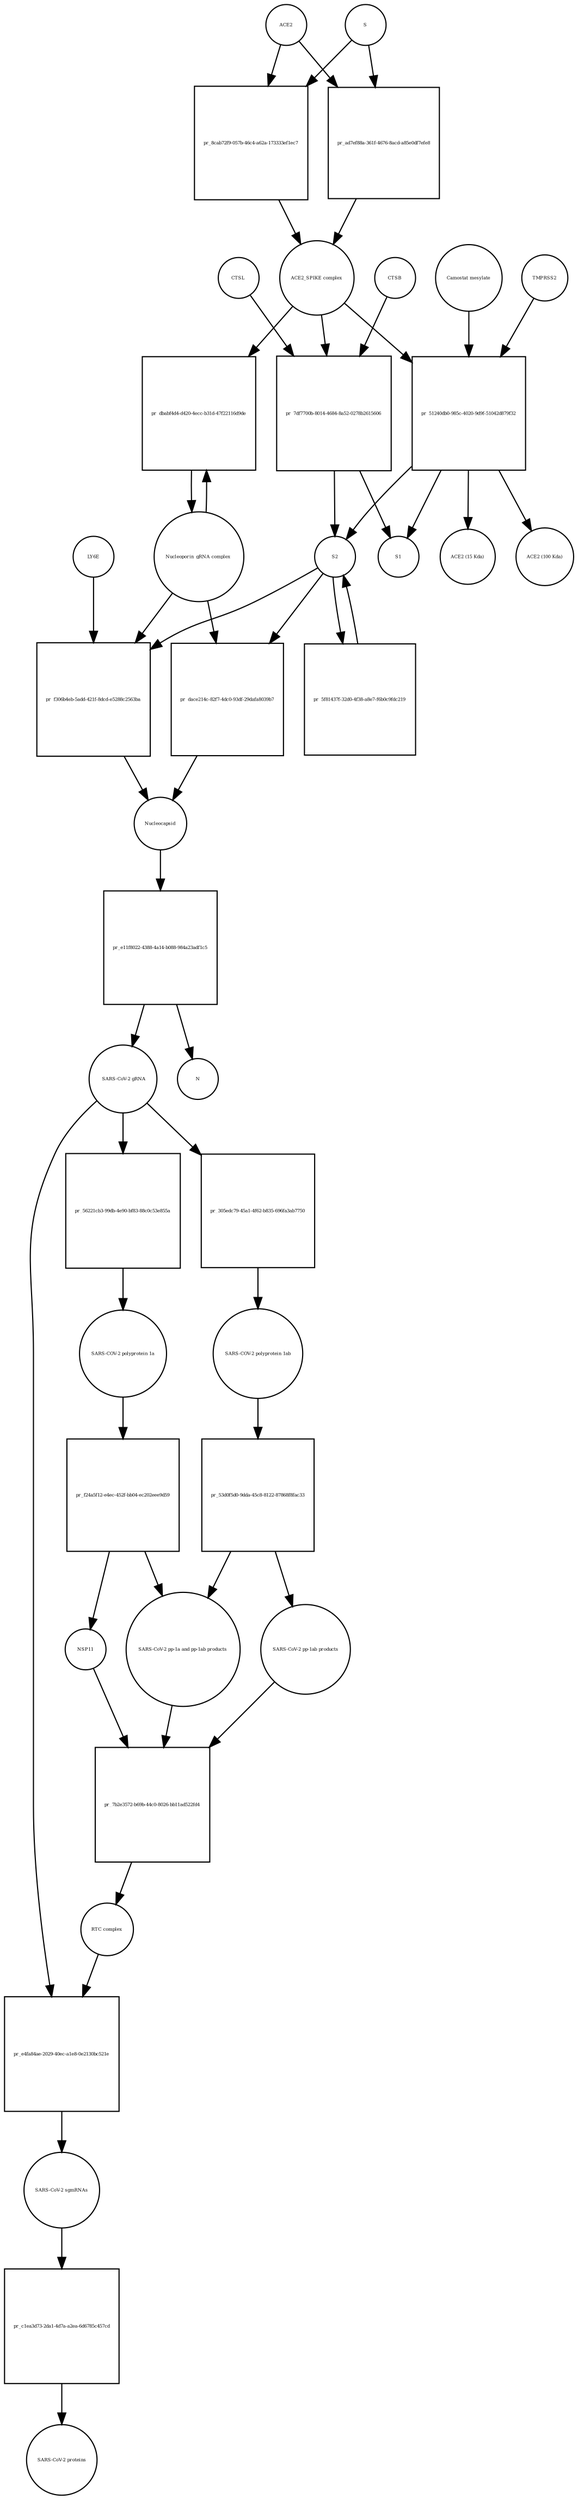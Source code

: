 strict digraph  {
ACE2 [annotation="", bipartite=0, cls=macromolecule, fontsize=4, label=ACE2, shape=circle];
"pr_8cab72f9-057b-46c4-a62a-173333ef1ec7" [annotation="", bipartite=1, cls=process, fontsize=4, label="pr_8cab72f9-057b-46c4-a62a-173333ef1ec7", shape=square];
"ACE2_SPIKE complex" [annotation="", bipartite=0, cls=complex, fontsize=4, label="ACE2_SPIKE complex", shape=circle];
S [annotation="", bipartite=0, cls="macromolecule multimer", fontsize=4, label=S, shape=circle];
"Nucleoporin_gRNA complex " [annotation="", bipartite=0, cls=complex, fontsize=4, label="Nucleoporin_gRNA complex ", shape=circle];
"pr_dbabf4d4-d420-4ecc-b31d-47f22116d9de" [annotation="", bipartite=1, cls=process, fontsize=4, label="pr_dbabf4d4-d420-4ecc-b31d-47f22116d9de", shape=square];
"pr_7df7700b-8014-4684-8a52-0278b2615606" [annotation="", bipartite=1, cls=process, fontsize=4, label="pr_7df7700b-8014-4684-8a52-0278b2615606", shape=square];
S2 [annotation="", bipartite=0, cls=macromolecule, fontsize=4, label=S2, shape=circle];
CTSB [annotation="", bipartite=0, cls=macromolecule, fontsize=4, label=CTSB, shape=circle];
CTSL [annotation="", bipartite=0, cls=macromolecule, fontsize=4, label=CTSL, shape=circle];
S1 [annotation="", bipartite=0, cls=macromolecule, fontsize=4, label=S1, shape=circle];
"pr_51240db0-985c-4020-9d9f-51042d879f32" [annotation="", bipartite=1, cls=process, fontsize=4, label="pr_51240db0-985c-4020-9d9f-51042d879f32", shape=square];
TMPRSS2 [annotation="", bipartite=0, cls=macromolecule, fontsize=4, label=TMPRSS2, shape=circle];
"Camostat mesylate" [annotation="urn_miriam_pubchem.compound_2536", bipartite=0, cls="simple chemical", fontsize=4, label="Camostat mesylate", shape=circle];
"ACE2 (15 Kda)" [annotation="", bipartite=0, cls=macromolecule, fontsize=4, label="ACE2 (15 Kda)", shape=circle];
"ACE2 (100 Kda)" [annotation="", bipartite=0, cls=macromolecule, fontsize=4, label="ACE2 (100 Kda)", shape=circle];
"pr_ad7ef88a-361f-4676-8acd-a85e0df7efe8" [annotation="", bipartite=1, cls=process, fontsize=4, label="pr_ad7ef88a-361f-4676-8acd-a85e0df7efe8", shape=square];
"pr_f306b4eb-5add-421f-8dcd-e5288c2563ba" [annotation="", bipartite=1, cls=process, fontsize=4, label="pr_f306b4eb-5add-421f-8dcd-e5288c2563ba", shape=square];
Nucleocapsid [annotation="", bipartite=0, cls=complex, fontsize=4, label=Nucleocapsid, shape=circle];
LY6E [annotation="", bipartite=0, cls=macromolecule, fontsize=4, label=LY6E, shape=circle];
"pr_5f81437f-32d0-4f38-a8e7-f6b0c9fdc219" [annotation="", bipartite=1, cls=process, fontsize=4, label="pr_5f81437f-32d0-4f38-a8e7-f6b0c9fdc219", shape=square];
"pr_dace214c-82f7-4dc0-93df-29dafa8039b7" [annotation="", bipartite=1, cls=process, fontsize=4, label="pr_dace214c-82f7-4dc0-93df-29dafa8039b7", shape=square];
" SARS-CoV-2 gRNA" [annotation="", bipartite=0, cls="nucleic acid feature", fontsize=4, label=" SARS-CoV-2 gRNA", shape=circle];
"pr_305edc79-45a1-4f62-b835-696fa3ab7750" [annotation="", bipartite=1, cls=process, fontsize=4, label="pr_305edc79-45a1-4f62-b835-696fa3ab7750", shape=square];
"SARS-COV-2 polyprotein 1ab" [annotation="", bipartite=0, cls=macromolecule, fontsize=4, label="SARS-COV-2 polyprotein 1ab", shape=circle];
"pr_e11f8022-4388-4a14-b088-984a23adf1c5" [annotation="", bipartite=1, cls=process, fontsize=4, label="pr_e11f8022-4388-4a14-b088-984a23adf1c5", shape=square];
N [annotation="", bipartite=0, cls=macromolecule, fontsize=4, label=N, shape=circle];
"pr_e4fa84ae-2029-40ec-a1e8-0e2130bc521e" [annotation="", bipartite=1, cls=process, fontsize=4, label="pr_e4fa84ae-2029-40ec-a1e8-0e2130bc521e", shape=square];
"SARS-CoV-2 sgmRNAs" [annotation="", bipartite=0, cls=complex, fontsize=4, label="SARS-CoV-2 sgmRNAs", shape=circle];
"RTC complex" [annotation="", bipartite=0, cls=complex, fontsize=4, label="RTC complex", shape=circle];
"pr_c1ea3d73-2da1-4d7a-a2ea-6d6785c457cd" [annotation="", bipartite=1, cls=process, fontsize=4, label="pr_c1ea3d73-2da1-4d7a-a2ea-6d6785c457cd", shape=square];
"SARS-CoV-2 proteins" [annotation="", bipartite=0, cls=complex, fontsize=4, label="SARS-CoV-2 proteins", shape=circle];
"pr_53d0f5d0-9dda-45c8-8122-87868f8fac33" [annotation="", bipartite=1, cls=process, fontsize=4, label="pr_53d0f5d0-9dda-45c8-8122-87868f8fac33", shape=square];
"SARS-CoV-2 pp-1ab products" [annotation="", bipartite=0, cls=complex, fontsize=4, label="SARS-CoV-2 pp-1ab products", shape=circle];
"SARS-CoV-2 pp-1a and pp-1ab products" [annotation="", bipartite=0, cls=complex, fontsize=4, label="SARS-CoV-2 pp-1a and pp-1ab products", shape=circle];
"pr_7b2e3572-b69b-44c0-8026-bb11ad522fd4" [annotation="", bipartite=1, cls=process, fontsize=4, label="pr_7b2e3572-b69b-44c0-8026-bb11ad522fd4", shape=square];
NSP11 [annotation="", bipartite=0, cls=macromolecule, fontsize=4, label=NSP11, shape=circle];
"SARS-COV-2 polyprotein 1a" [annotation="", bipartite=0, cls=macromolecule, fontsize=4, label="SARS-COV-2 polyprotein 1a", shape=circle];
"pr_f24a5f12-e4ec-452f-bb04-ec202eee9d59" [annotation="", bipartite=1, cls=process, fontsize=4, label="pr_f24a5f12-e4ec-452f-bb04-ec202eee9d59", shape=square];
"pr_56221cb3-99db-4e90-bf83-88c0c53e855a" [annotation="", bipartite=1, cls=process, fontsize=4, label="pr_56221cb3-99db-4e90-bf83-88c0c53e855a", shape=square];
ACE2 -> "pr_8cab72f9-057b-46c4-a62a-173333ef1ec7"  [annotation="", interaction_type=consumption];
ACE2 -> "pr_ad7ef88a-361f-4676-8acd-a85e0df7efe8"  [annotation="", interaction_type=consumption];
"pr_8cab72f9-057b-46c4-a62a-173333ef1ec7" -> "ACE2_SPIKE complex"  [annotation="", interaction_type=production];
"ACE2_SPIKE complex" -> "pr_dbabf4d4-d420-4ecc-b31d-47f22116d9de"  [annotation="urn_miriam_pubmed_32142651|urn_miriam_pubmed_32094589", interaction_type=stimulation];
"ACE2_SPIKE complex" -> "pr_7df7700b-8014-4684-8a52-0278b2615606"  [annotation="", interaction_type=consumption];
"ACE2_SPIKE complex" -> "pr_51240db0-985c-4020-9d9f-51042d879f32"  [annotation="", interaction_type=consumption];
S -> "pr_8cab72f9-057b-46c4-a62a-173333ef1ec7"  [annotation="", interaction_type=consumption];
S -> "pr_ad7ef88a-361f-4676-8acd-a85e0df7efe8"  [annotation="", interaction_type=consumption];
"Nucleoporin_gRNA complex " -> "pr_dbabf4d4-d420-4ecc-b31d-47f22116d9de"  [annotation="", interaction_type=consumption];
"Nucleoporin_gRNA complex " -> "pr_f306b4eb-5add-421f-8dcd-e5288c2563ba"  [annotation="", interaction_type=consumption];
"Nucleoporin_gRNA complex " -> "pr_dace214c-82f7-4dc0-93df-29dafa8039b7"  [annotation="", interaction_type=consumption];
"pr_dbabf4d4-d420-4ecc-b31d-47f22116d9de" -> "Nucleoporin_gRNA complex "  [annotation="", interaction_type=production];
"pr_7df7700b-8014-4684-8a52-0278b2615606" -> S2  [annotation="", interaction_type=production];
"pr_7df7700b-8014-4684-8a52-0278b2615606" -> S1  [annotation="", interaction_type=production];
S2 -> "pr_f306b4eb-5add-421f-8dcd-e5288c2563ba"  [annotation="urn_miriam_doi_10.1101%2F2020.03.05.979260|urn_miriam_doi_10.1101%2F2020.04.02.021469", interaction_type=stimulation];
S2 -> "pr_5f81437f-32d0-4f38-a8e7-f6b0c9fdc219"  [annotation="", interaction_type=consumption];
S2 -> "pr_dace214c-82f7-4dc0-93df-29dafa8039b7"  [annotation="", interaction_type=stimulation];
CTSB -> "pr_7df7700b-8014-4684-8a52-0278b2615606"  [annotation=urn_miriam_pubmed_32142651, interaction_type=catalysis];
CTSL -> "pr_7df7700b-8014-4684-8a52-0278b2615606"  [annotation=urn_miriam_pubmed_32142651, interaction_type=catalysis];
"pr_51240db0-985c-4020-9d9f-51042d879f32" -> S2  [annotation="", interaction_type=production];
"pr_51240db0-985c-4020-9d9f-51042d879f32" -> S1  [annotation="", interaction_type=production];
"pr_51240db0-985c-4020-9d9f-51042d879f32" -> "ACE2 (15 Kda)"  [annotation="", interaction_type=production];
"pr_51240db0-985c-4020-9d9f-51042d879f32" -> "ACE2 (100 Kda)"  [annotation="", interaction_type=production];
TMPRSS2 -> "pr_51240db0-985c-4020-9d9f-51042d879f32"  [annotation="urn_miriam_pubmed_32142651|urn_miriam_pubmed_32094589|urn_miriam_pubmed_24227843", interaction_type=catalysis];
"Camostat mesylate" -> "pr_51240db0-985c-4020-9d9f-51042d879f32"  [annotation="urn_miriam_pubmed_32142651|urn_miriam_pubmed_32094589|urn_miriam_pubmed_24227843", interaction_type=inhibition];
"pr_ad7ef88a-361f-4676-8acd-a85e0df7efe8" -> "ACE2_SPIKE complex"  [annotation="", interaction_type=production];
"pr_f306b4eb-5add-421f-8dcd-e5288c2563ba" -> Nucleocapsid  [annotation="", interaction_type=production];
Nucleocapsid -> "pr_e11f8022-4388-4a14-b088-984a23adf1c5"  [annotation="", interaction_type=consumption];
LY6E -> "pr_f306b4eb-5add-421f-8dcd-e5288c2563ba"  [annotation="urn_miriam_doi_10.1101%2F2020.03.05.979260|urn_miriam_doi_10.1101%2F2020.04.02.021469", interaction_type=inhibition];
"pr_5f81437f-32d0-4f38-a8e7-f6b0c9fdc219" -> S2  [annotation="", interaction_type=production];
"pr_dace214c-82f7-4dc0-93df-29dafa8039b7" -> Nucleocapsid  [annotation="", interaction_type=production];
" SARS-CoV-2 gRNA" -> "pr_305edc79-45a1-4f62-b835-696fa3ab7750"  [annotation="", interaction_type=consumption];
" SARS-CoV-2 gRNA" -> "pr_e4fa84ae-2029-40ec-a1e8-0e2130bc521e"  [annotation="", interaction_type=consumption];
" SARS-CoV-2 gRNA" -> "pr_56221cb3-99db-4e90-bf83-88c0c53e855a"  [annotation="", interaction_type=consumption];
"pr_305edc79-45a1-4f62-b835-696fa3ab7750" -> "SARS-COV-2 polyprotein 1ab"  [annotation="", interaction_type=production];
"SARS-COV-2 polyprotein 1ab" -> "pr_53d0f5d0-9dda-45c8-8122-87868f8fac33"  [annotation=urn_miriam_pubmed_31226023, interaction_type=catalysis];
"pr_e11f8022-4388-4a14-b088-984a23adf1c5" -> " SARS-CoV-2 gRNA"  [annotation="", interaction_type=production];
"pr_e11f8022-4388-4a14-b088-984a23adf1c5" -> N  [annotation="", interaction_type=production];
"pr_e4fa84ae-2029-40ec-a1e8-0e2130bc521e" -> "SARS-CoV-2 sgmRNAs"  [annotation="", interaction_type=production];
"SARS-CoV-2 sgmRNAs" -> "pr_c1ea3d73-2da1-4d7a-a2ea-6d6785c457cd"  [annotation="", interaction_type=consumption];
"RTC complex" -> "pr_e4fa84ae-2029-40ec-a1e8-0e2130bc521e"  [annotation=urn_miriam_pubmed_31226023, interaction_type="necessary stimulation"];
"pr_c1ea3d73-2da1-4d7a-a2ea-6d6785c457cd" -> "SARS-CoV-2 proteins"  [annotation="", interaction_type=production];
"pr_53d0f5d0-9dda-45c8-8122-87868f8fac33" -> "SARS-CoV-2 pp-1ab products"  [annotation="", interaction_type=production];
"pr_53d0f5d0-9dda-45c8-8122-87868f8fac33" -> "SARS-CoV-2 pp-1a and pp-1ab products"  [annotation="", interaction_type=production];
"SARS-CoV-2 pp-1ab products" -> "pr_7b2e3572-b69b-44c0-8026-bb11ad522fd4"  [annotation="", interaction_type=consumption];
"SARS-CoV-2 pp-1a and pp-1ab products" -> "pr_7b2e3572-b69b-44c0-8026-bb11ad522fd4"  [annotation="", interaction_type=consumption];
"pr_7b2e3572-b69b-44c0-8026-bb11ad522fd4" -> "RTC complex"  [annotation="", interaction_type=production];
NSP11 -> "pr_7b2e3572-b69b-44c0-8026-bb11ad522fd4"  [annotation="", interaction_type=consumption];
"SARS-COV-2 polyprotein 1a" -> "pr_f24a5f12-e4ec-452f-bb04-ec202eee9d59"  [annotation=urn_miriam_pubmed_31226023, interaction_type=catalysis];
"pr_f24a5f12-e4ec-452f-bb04-ec202eee9d59" -> NSP11  [annotation="", interaction_type=production];
"pr_f24a5f12-e4ec-452f-bb04-ec202eee9d59" -> "SARS-CoV-2 pp-1a and pp-1ab products"  [annotation="", interaction_type=production];
"pr_56221cb3-99db-4e90-bf83-88c0c53e855a" -> "SARS-COV-2 polyprotein 1a"  [annotation="", interaction_type=production];
}
